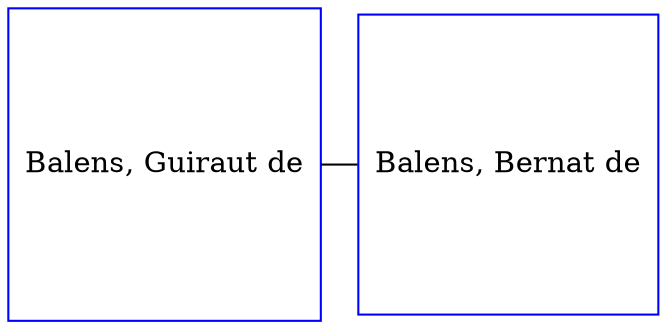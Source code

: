 digraph D {
    edge [dir=none];    node [shape=box];    "025277"   [label="Balens, Guiraut de", shape=box, regular=1, color="blue"] ;
"025278"   [label="Balens, Bernat de", shape=box, regular=1, color="blue"] ;
{rank=same; 025277->025278};
}
